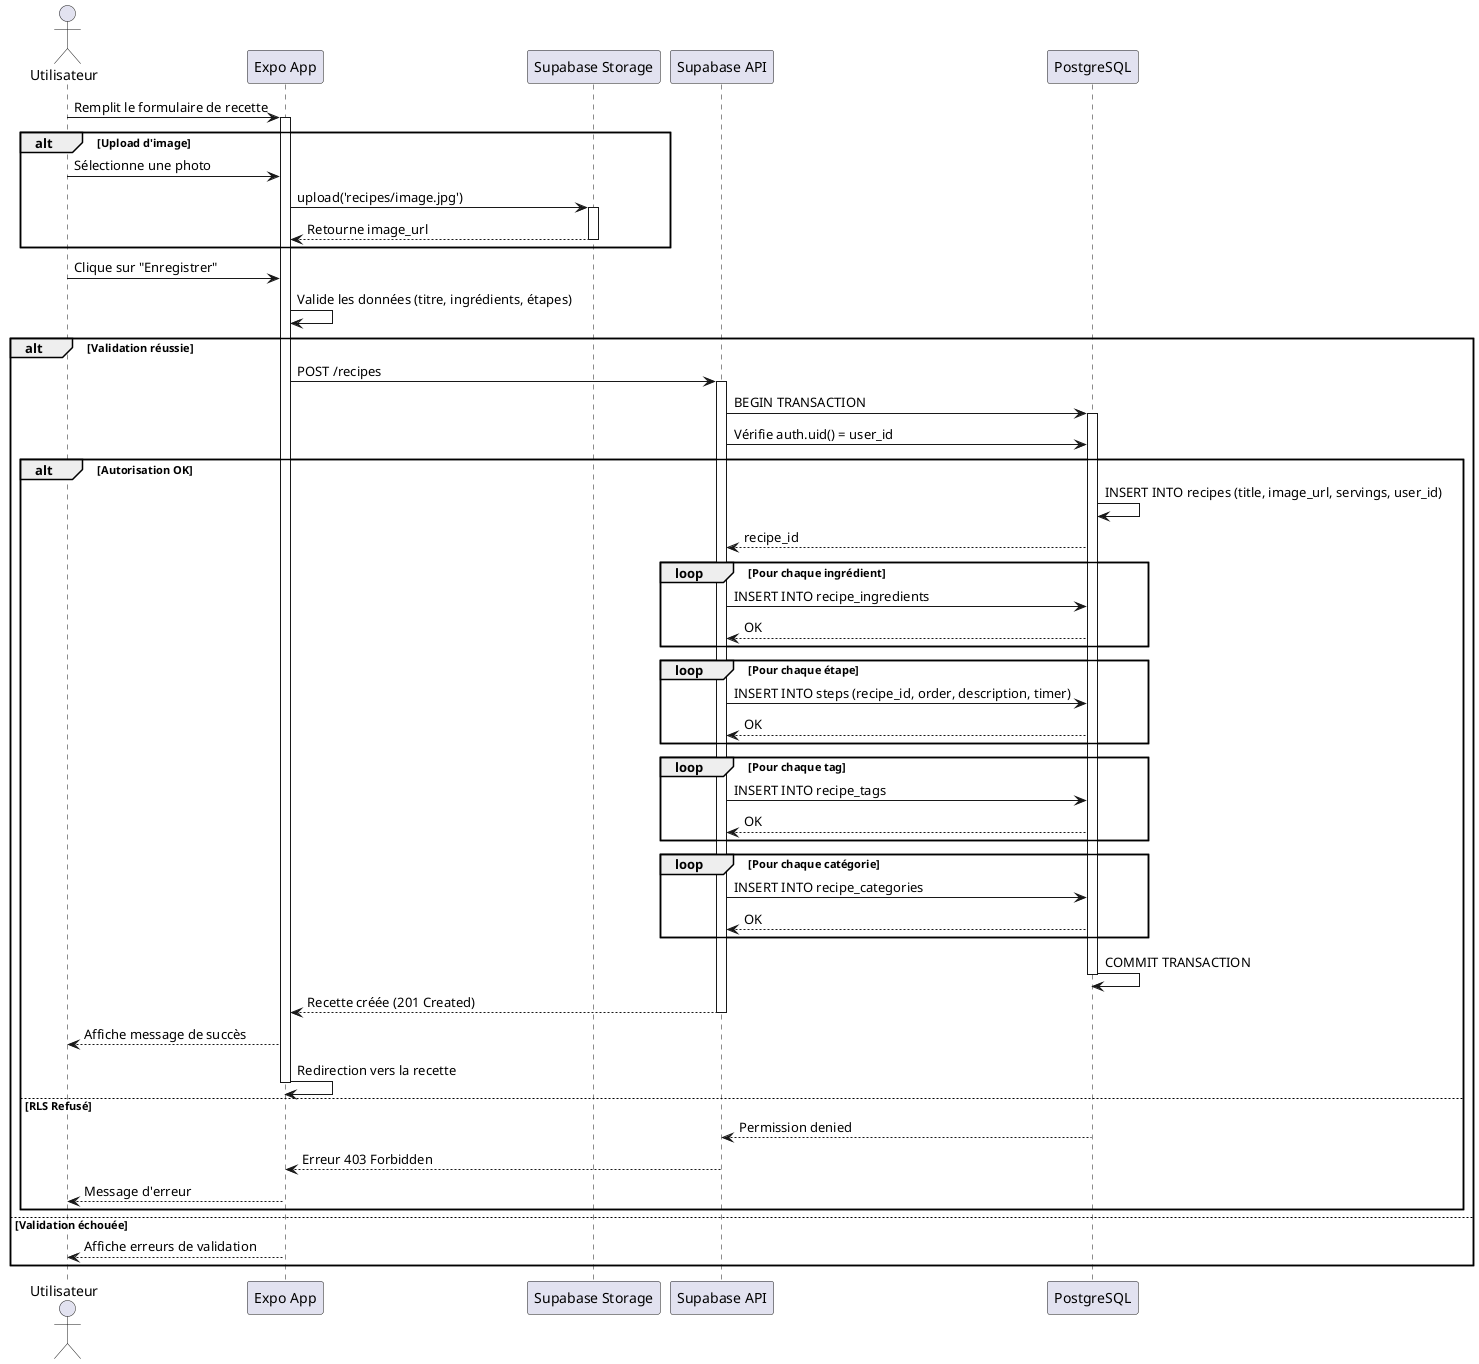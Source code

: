 @startuml sequence_create_recipe
actor Utilisateur as user
participant "Expo App" as app
participant "Supabase Storage" as storage
participant "Supabase API" as api
participant "PostgreSQL" as db

user -> app: Remplit le formulaire de recette
activate app

alt Upload d'image
  user -> app: Sélectionne une photo
  app -> storage: upload('recipes/image.jpg')
  activate storage
  storage --> app: Retourne image_url
  deactivate storage
end

user -> app: Clique sur "Enregistrer"

app -> app: Valide les données (titre, ingrédients, étapes)

alt Validation réussie
  app -> api: POST /recipes
  activate api
  
  api -> db: BEGIN TRANSACTION
  activate db
  
  ' Vérification RLS
  api -> db: Vérifie auth.uid() = user_id
  
  alt Autorisation OK
    db -> db: INSERT INTO recipes (title, image_url, servings, user_id)
    db --> api: recipe_id
    
    loop Pour chaque ingrédient
      api -> db: INSERT INTO recipe_ingredients
      db --> api: OK
    end
    
    loop Pour chaque étape
      api -> db: INSERT INTO steps (recipe_id, order, description, timer)
      db --> api: OK
    end
    
    loop Pour chaque tag
      api -> db: INSERT INTO recipe_tags
      db --> api: OK
    end
    
    loop Pour chaque catégorie
      api -> db: INSERT INTO recipe_categories
      db --> api: OK
    end
    
    db -> db: COMMIT TRANSACTION
    deactivate db
    
    api --> app: Recette créée (201 Created)
    deactivate api
    
    app --> user: Affiche message de succès
    app -> app: Redirection vers la recette
    deactivate app
    
  else RLS Refusé
    db --> api: Permission denied
    api --> app: Erreur 403 Forbidden
    app --> user: Message d'erreur
  end
  
else Validation échouée
  app --> user: Affiche erreurs de validation
end

@enduml